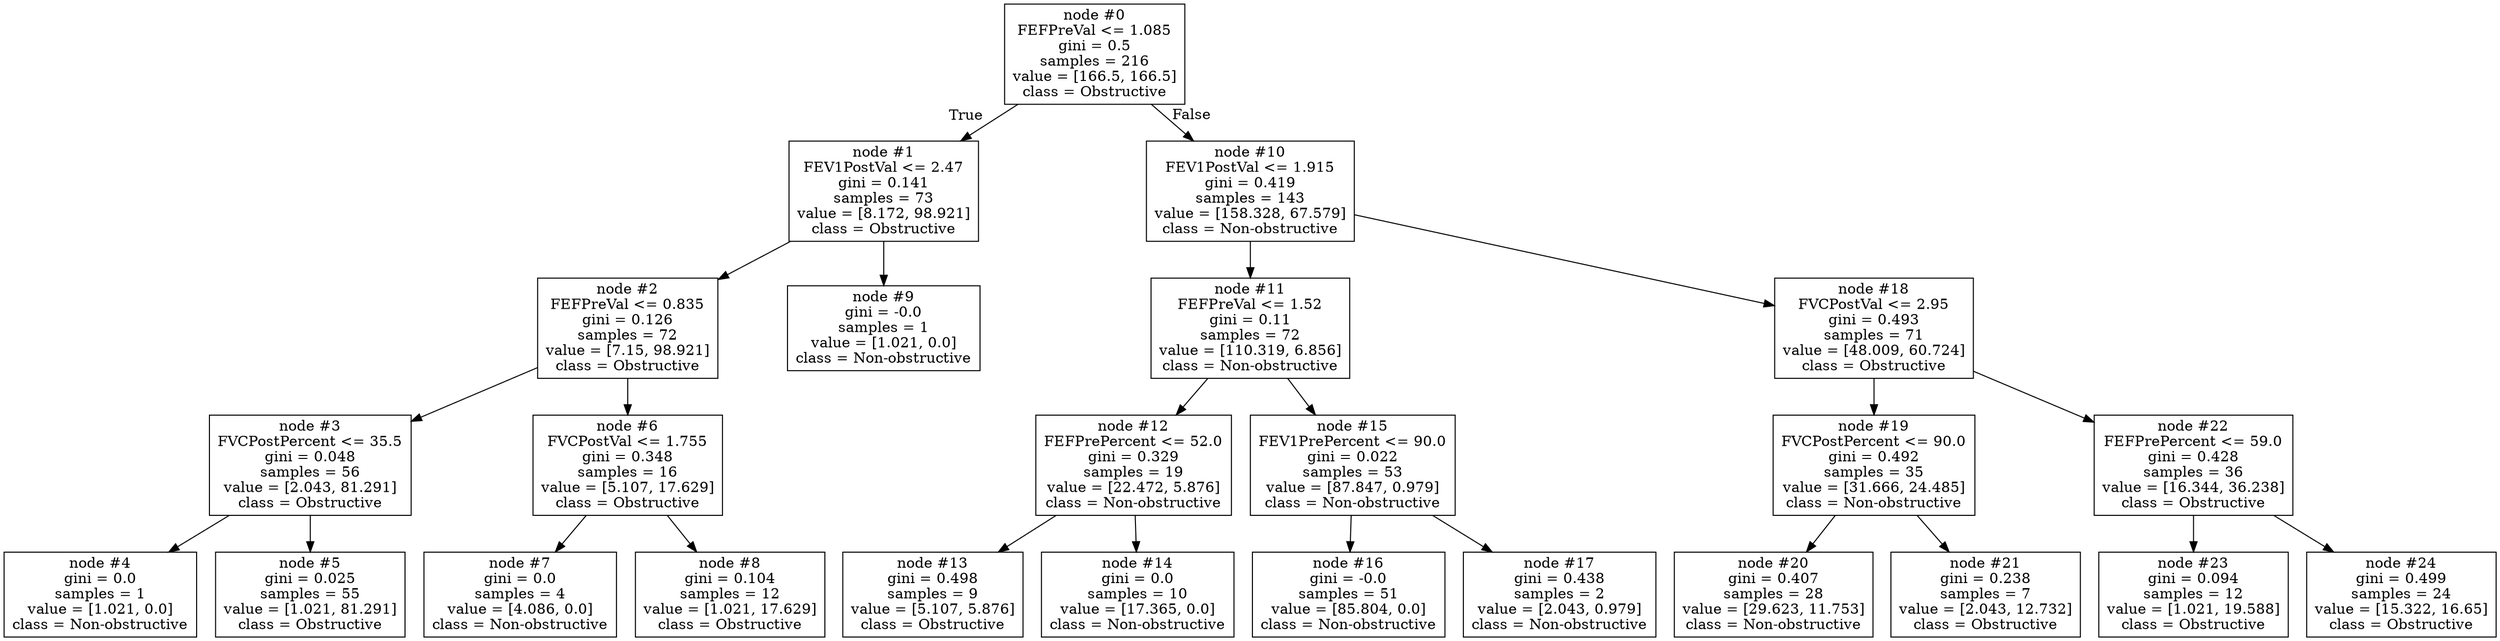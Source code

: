 digraph Tree {
node [shape=box] ;
0 [label="node #0\nFEFPreVal <= 1.085\ngini = 0.5\nsamples = 216\nvalue = [166.5, 166.5]\nclass = Obstructive"] ;
1 [label="node #1\nFEV1PostVal <= 2.47\ngini = 0.141\nsamples = 73\nvalue = [8.172, 98.921]\nclass = Obstructive"] ;
0 -> 1 [labeldistance=2.5, labelangle=45, headlabel="True"] ;
2 [label="node #2\nFEFPreVal <= 0.835\ngini = 0.126\nsamples = 72\nvalue = [7.15, 98.921]\nclass = Obstructive"] ;
1 -> 2 ;
3 [label="node #3\nFVCPostPercent <= 35.5\ngini = 0.048\nsamples = 56\nvalue = [2.043, 81.291]\nclass = Obstructive"] ;
2 -> 3 ;
4 [label="node #4\ngini = 0.0\nsamples = 1\nvalue = [1.021, 0.0]\nclass = Non-obstructive"] ;
3 -> 4 ;
5 [label="node #5\ngini = 0.025\nsamples = 55\nvalue = [1.021, 81.291]\nclass = Obstructive"] ;
3 -> 5 ;
6 [label="node #6\nFVCPostVal <= 1.755\ngini = 0.348\nsamples = 16\nvalue = [5.107, 17.629]\nclass = Obstructive"] ;
2 -> 6 ;
7 [label="node #7\ngini = 0.0\nsamples = 4\nvalue = [4.086, 0.0]\nclass = Non-obstructive"] ;
6 -> 7 ;
8 [label="node #8\ngini = 0.104\nsamples = 12\nvalue = [1.021, 17.629]\nclass = Obstructive"] ;
6 -> 8 ;
9 [label="node #9\ngini = -0.0\nsamples = 1\nvalue = [1.021, 0.0]\nclass = Non-obstructive"] ;
1 -> 9 ;
10 [label="node #10\nFEV1PostVal <= 1.915\ngini = 0.419\nsamples = 143\nvalue = [158.328, 67.579]\nclass = Non-obstructive"] ;
0 -> 10 [labeldistance=2.5, labelangle=-45, headlabel="False"] ;
11 [label="node #11\nFEFPreVal <= 1.52\ngini = 0.11\nsamples = 72\nvalue = [110.319, 6.856]\nclass = Non-obstructive"] ;
10 -> 11 ;
12 [label="node #12\nFEFPrePercent <= 52.0\ngini = 0.329\nsamples = 19\nvalue = [22.472, 5.876]\nclass = Non-obstructive"] ;
11 -> 12 ;
13 [label="node #13\ngini = 0.498\nsamples = 9\nvalue = [5.107, 5.876]\nclass = Obstructive"] ;
12 -> 13 ;
14 [label="node #14\ngini = 0.0\nsamples = 10\nvalue = [17.365, 0.0]\nclass = Non-obstructive"] ;
12 -> 14 ;
15 [label="node #15\nFEV1PrePercent <= 90.0\ngini = 0.022\nsamples = 53\nvalue = [87.847, 0.979]\nclass = Non-obstructive"] ;
11 -> 15 ;
16 [label="node #16\ngini = -0.0\nsamples = 51\nvalue = [85.804, 0.0]\nclass = Non-obstructive"] ;
15 -> 16 ;
17 [label="node #17\ngini = 0.438\nsamples = 2\nvalue = [2.043, 0.979]\nclass = Non-obstructive"] ;
15 -> 17 ;
18 [label="node #18\nFVCPostVal <= 2.95\ngini = 0.493\nsamples = 71\nvalue = [48.009, 60.724]\nclass = Obstructive"] ;
10 -> 18 ;
19 [label="node #19\nFVCPostPercent <= 90.0\ngini = 0.492\nsamples = 35\nvalue = [31.666, 24.485]\nclass = Non-obstructive"] ;
18 -> 19 ;
20 [label="node #20\ngini = 0.407\nsamples = 28\nvalue = [29.623, 11.753]\nclass = Non-obstructive"] ;
19 -> 20 ;
21 [label="node #21\ngini = 0.238\nsamples = 7\nvalue = [2.043, 12.732]\nclass = Obstructive"] ;
19 -> 21 ;
22 [label="node #22\nFEFPrePercent <= 59.0\ngini = 0.428\nsamples = 36\nvalue = [16.344, 36.238]\nclass = Obstructive"] ;
18 -> 22 ;
23 [label="node #23\ngini = 0.094\nsamples = 12\nvalue = [1.021, 19.588]\nclass = Obstructive"] ;
22 -> 23 ;
24 [label="node #24\ngini = 0.499\nsamples = 24\nvalue = [15.322, 16.65]\nclass = Obstructive"] ;
22 -> 24 ;
}